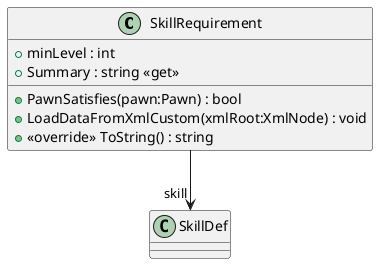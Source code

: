 @startuml
class SkillRequirement {
    + minLevel : int
    + Summary : string <<get>>
    + PawnSatisfies(pawn:Pawn) : bool
    + LoadDataFromXmlCustom(xmlRoot:XmlNode) : void
    + <<override>> ToString() : string
}
SkillRequirement --> "skill" SkillDef
@enduml
